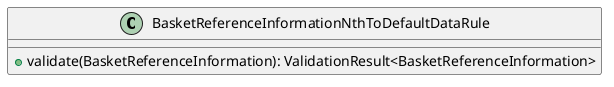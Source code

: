 @startuml

    class BasketReferenceInformationNthToDefaultDataRule [[BasketReferenceInformationNthToDefaultDataRule.html]] {
        +validate(BasketReferenceInformation): ValidationResult<BasketReferenceInformation>
    }

@enduml
